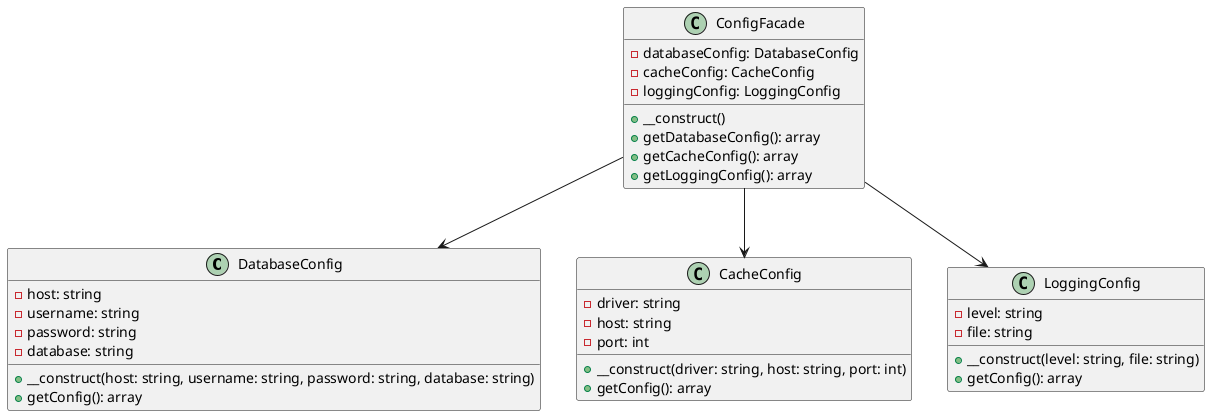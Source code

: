@startuml

class DatabaseConfig {
    -host: string
    -username: string
    -password: string
    -database: string
    +__construct(host: string, username: string, password: string, database: string)
    +getConfig(): array
}

class CacheConfig {
    -driver: string
    -host: string
    -port: int
    +__construct(driver: string, host: string, port: int)
    +getConfig(): array
}

class LoggingConfig {
    -level: string
    -file: string
    +__construct(level: string, file: string)
    +getConfig(): array
}

class ConfigFacade {
    -databaseConfig: DatabaseConfig
    -cacheConfig: CacheConfig
    -loggingConfig: LoggingConfig
    +__construct()
    +getDatabaseConfig(): array
    +getCacheConfig(): array
    +getLoggingConfig(): array
}

ConfigFacade --> DatabaseConfig
ConfigFacade --> CacheConfig
ConfigFacade --> LoggingConfig

@enduml

